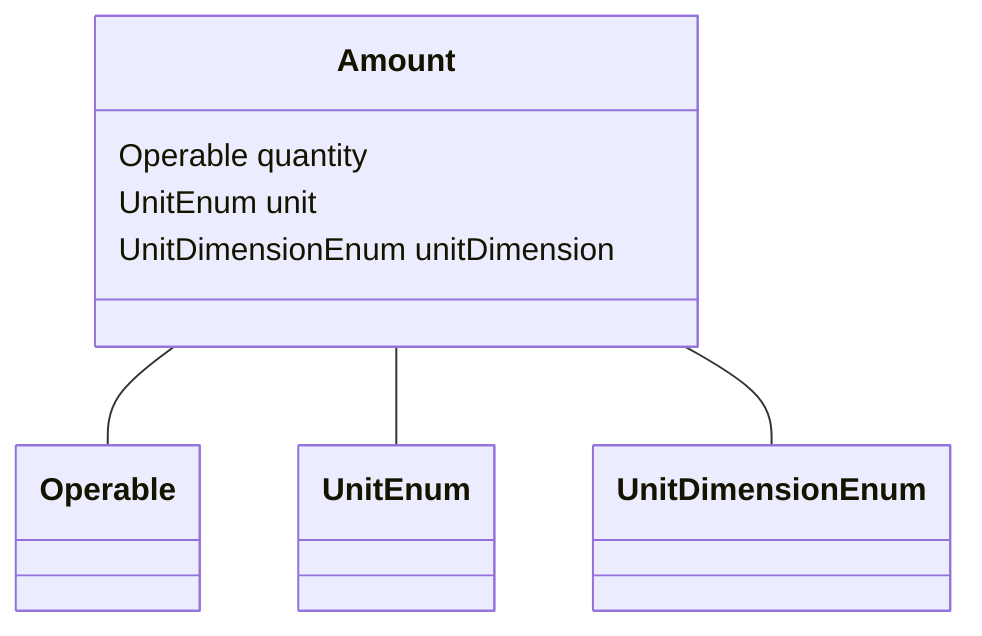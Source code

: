 classDiagram
  Amount -- Operable
Amount -- UnitEnum
Amount -- UnitDimensionEnum


class Amount {

  Operable quantity
  UnitEnum unit
  UnitDimensionEnum unitDimension

}